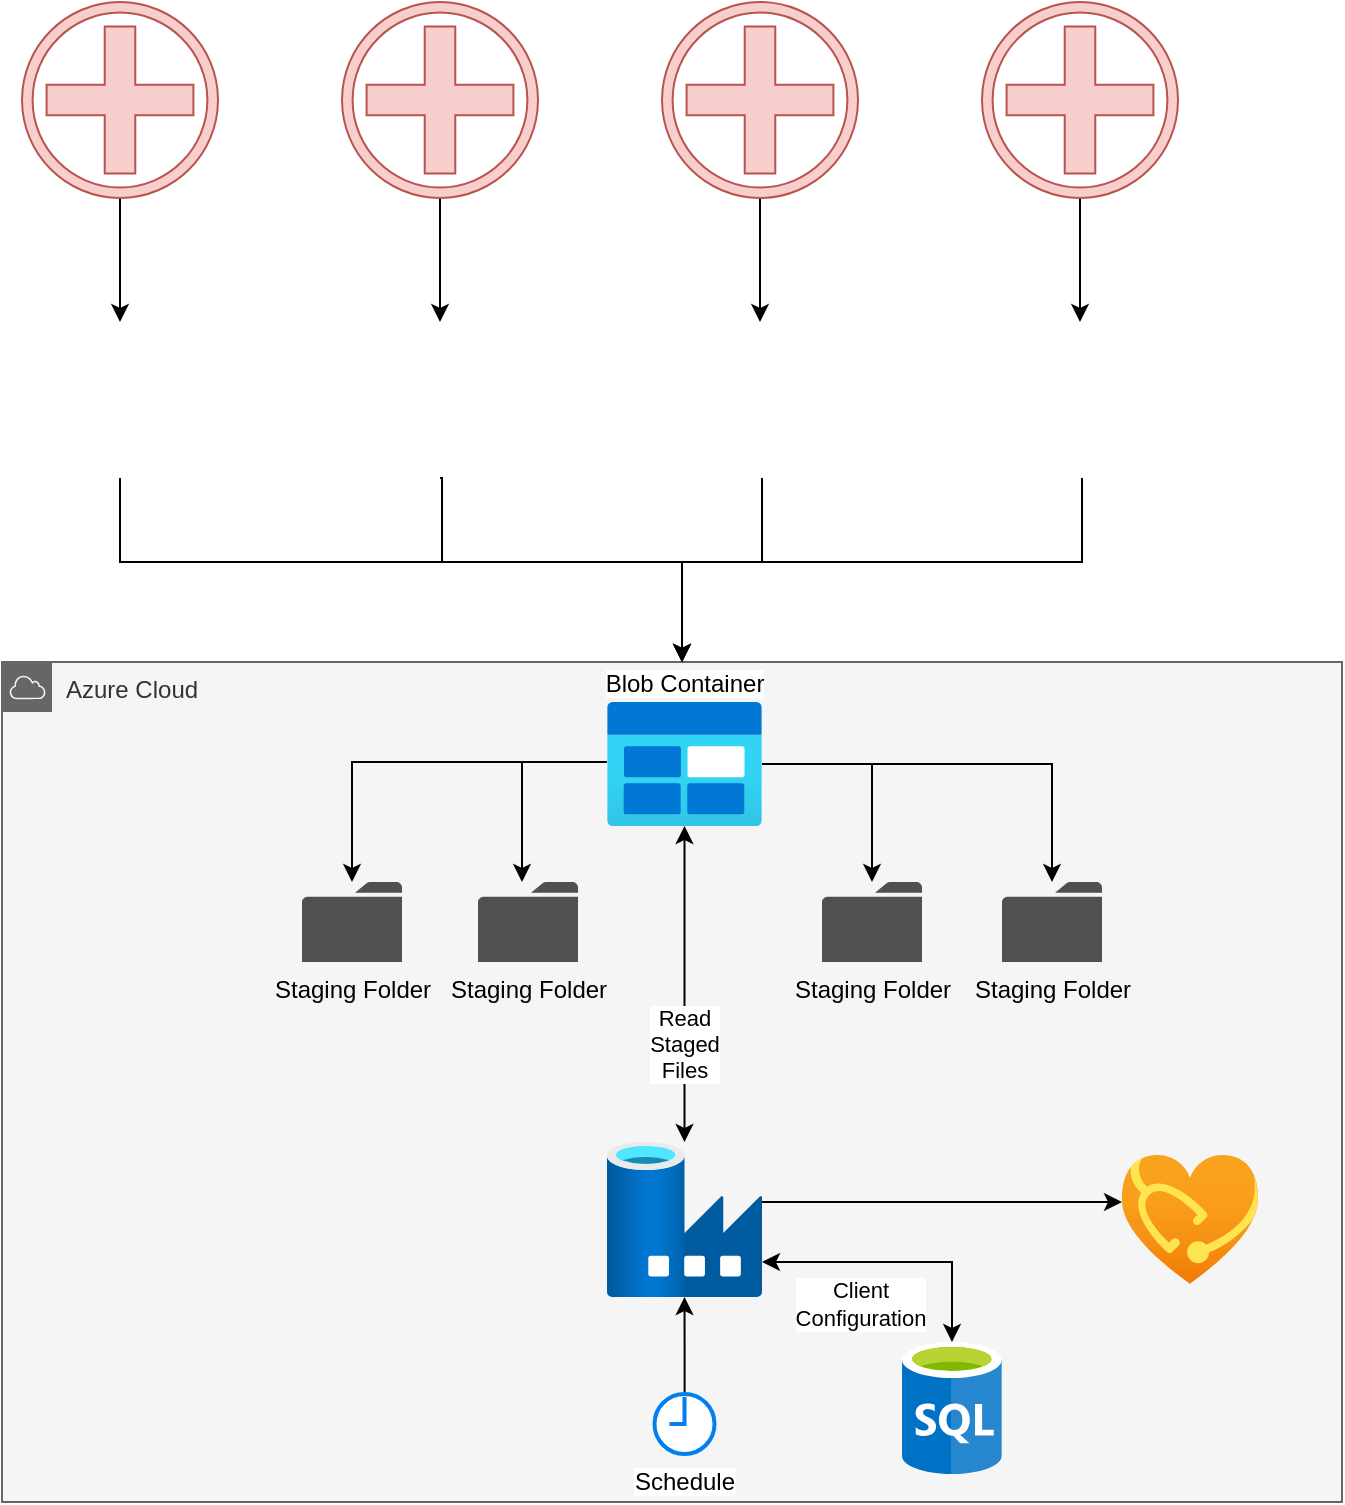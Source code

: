 <mxfile version="20.8.20" type="github">
  <diagram name="Page-1" id="RUEo9Bd7sD2gFJfadBwW">
    <mxGraphModel dx="1195" dy="663" grid="1" gridSize="10" guides="1" tooltips="1" connect="1" arrows="1" fold="1" page="1" pageScale="1" pageWidth="850" pageHeight="1100" math="0" shadow="0">
      <root>
        <mxCell id="0" />
        <mxCell id="1" parent="0" />
        <mxCell id="6us5kw_5sCQfG_1NJxVb-2" value="Azure Cloud" style="sketch=0;outlineConnect=0;html=1;whiteSpace=wrap;fontSize=12;fontStyle=0;shape=mxgraph.aws4.group;grIcon=mxgraph.aws4.group_aws_cloud;strokeColor=#666666;fillColor=#f5f5f5;verticalAlign=top;align=left;spacingLeft=30;dashed=0;fontColor=#333333;" vertex="1" parent="1">
          <mxGeometry x="80" y="430" width="670" height="420" as="geometry" />
        </mxCell>
        <mxCell id="6us5kw_5sCQfG_1NJxVb-26" style="edgeStyle=orthogonalEdgeStyle;rounded=0;orthogonalLoop=1;jettySize=auto;html=1;" edge="1" parent="1" source="6us5kw_5sCQfG_1NJxVb-1">
          <mxGeometry relative="1" as="geometry">
            <mxPoint x="420" y="430" as="targetPoint" />
            <Array as="points">
              <mxPoint x="139" y="380" />
              <mxPoint x="420" y="380" />
            </Array>
          </mxGeometry>
        </mxCell>
        <mxCell id="6us5kw_5sCQfG_1NJxVb-1" value="" style="shape=image;html=1;verticalAlign=top;verticalLabelPosition=bottom;labelBackgroundColor=#ffffff;imageAspect=0;aspect=fixed;image=https://cdn2.iconfinder.com/data/icons/whcompare-servers-web-hosting/50/sftp-128.png" vertex="1" parent="1">
          <mxGeometry x="100" y="260" width="78" height="78" as="geometry" />
        </mxCell>
        <mxCell id="6us5kw_5sCQfG_1NJxVb-19" style="edgeStyle=orthogonalEdgeStyle;rounded=0;orthogonalLoop=1;jettySize=auto;html=1;entryX=0.5;entryY=0;entryDx=0;entryDy=0;" edge="1" parent="1" source="6us5kw_5sCQfG_1NJxVb-4" target="6us5kw_5sCQfG_1NJxVb-1">
          <mxGeometry relative="1" as="geometry" />
        </mxCell>
        <mxCell id="6us5kw_5sCQfG_1NJxVb-4" value="" style="shape=mxgraph.signs.healthcare.hospital_1;html=1;pointerEvents=1;fillColor=#f8cecc;strokeColor=#b85450;verticalLabelPosition=bottom;verticalAlign=top;align=center;" vertex="1" parent="1">
          <mxGeometry x="90" y="100" width="98" height="98" as="geometry" />
        </mxCell>
        <mxCell id="6us5kw_5sCQfG_1NJxVb-27" style="edgeStyle=orthogonalEdgeStyle;rounded=0;orthogonalLoop=1;jettySize=auto;html=1;exitX=0.5;exitY=1;exitDx=0;exitDy=0;" edge="1" parent="1" source="6us5kw_5sCQfG_1NJxVb-11">
          <mxGeometry relative="1" as="geometry">
            <mxPoint x="420" y="430" as="targetPoint" />
            <Array as="points">
              <mxPoint x="300" y="338" />
              <mxPoint x="300" y="380" />
              <mxPoint x="420" y="380" />
            </Array>
          </mxGeometry>
        </mxCell>
        <mxCell id="6us5kw_5sCQfG_1NJxVb-11" value="" style="shape=image;html=1;verticalAlign=top;verticalLabelPosition=bottom;labelBackgroundColor=#ffffff;imageAspect=0;aspect=fixed;image=https://cdn2.iconfinder.com/data/icons/whcompare-servers-web-hosting/50/sftp-128.png" vertex="1" parent="1">
          <mxGeometry x="260" y="260" width="78" height="78" as="geometry" />
        </mxCell>
        <mxCell id="6us5kw_5sCQfG_1NJxVb-20" style="edgeStyle=orthogonalEdgeStyle;rounded=0;orthogonalLoop=1;jettySize=auto;html=1;" edge="1" parent="1" source="6us5kw_5sCQfG_1NJxVb-12" target="6us5kw_5sCQfG_1NJxVb-11">
          <mxGeometry relative="1" as="geometry" />
        </mxCell>
        <mxCell id="6us5kw_5sCQfG_1NJxVb-12" value="" style="shape=mxgraph.signs.healthcare.hospital_1;html=1;pointerEvents=1;fillColor=#f8cecc;strokeColor=#b85450;verticalLabelPosition=bottom;verticalAlign=top;align=center;" vertex="1" parent="1">
          <mxGeometry x="250" y="100" width="98" height="98" as="geometry" />
        </mxCell>
        <mxCell id="6us5kw_5sCQfG_1NJxVb-28" style="edgeStyle=orthogonalEdgeStyle;rounded=0;orthogonalLoop=1;jettySize=auto;html=1;" edge="1" parent="1" source="6us5kw_5sCQfG_1NJxVb-15">
          <mxGeometry relative="1" as="geometry">
            <mxPoint x="420" y="430" as="targetPoint" />
            <Array as="points">
              <mxPoint x="460" y="380" />
              <mxPoint x="420" y="380" />
            </Array>
          </mxGeometry>
        </mxCell>
        <mxCell id="6us5kw_5sCQfG_1NJxVb-15" value="" style="shape=image;html=1;verticalAlign=top;verticalLabelPosition=bottom;labelBackgroundColor=#ffffff;imageAspect=0;aspect=fixed;image=https://cdn2.iconfinder.com/data/icons/whcompare-servers-web-hosting/50/sftp-128.png" vertex="1" parent="1">
          <mxGeometry x="420" y="260" width="78" height="78" as="geometry" />
        </mxCell>
        <mxCell id="6us5kw_5sCQfG_1NJxVb-21" style="edgeStyle=orthogonalEdgeStyle;rounded=0;orthogonalLoop=1;jettySize=auto;html=1;entryX=0.5;entryY=0;entryDx=0;entryDy=0;" edge="1" parent="1" source="6us5kw_5sCQfG_1NJxVb-16" target="6us5kw_5sCQfG_1NJxVb-15">
          <mxGeometry relative="1" as="geometry" />
        </mxCell>
        <mxCell id="6us5kw_5sCQfG_1NJxVb-16" value="" style="shape=mxgraph.signs.healthcare.hospital_1;html=1;pointerEvents=1;fillColor=#f8cecc;strokeColor=#b85450;verticalLabelPosition=bottom;verticalAlign=top;align=center;" vertex="1" parent="1">
          <mxGeometry x="410" y="100" width="98" height="98" as="geometry" />
        </mxCell>
        <mxCell id="6us5kw_5sCQfG_1NJxVb-30" style="edgeStyle=orthogonalEdgeStyle;rounded=0;orthogonalLoop=1;jettySize=auto;html=1;" edge="1" parent="1" source="6us5kw_5sCQfG_1NJxVb-17">
          <mxGeometry relative="1" as="geometry">
            <mxPoint x="420" y="430" as="targetPoint" />
            <Array as="points">
              <mxPoint x="620" y="380" />
              <mxPoint x="420" y="380" />
            </Array>
          </mxGeometry>
        </mxCell>
        <mxCell id="6us5kw_5sCQfG_1NJxVb-17" value="" style="shape=image;html=1;verticalAlign=top;verticalLabelPosition=bottom;labelBackgroundColor=#ffffff;imageAspect=0;aspect=fixed;image=https://cdn2.iconfinder.com/data/icons/whcompare-servers-web-hosting/50/sftp-128.png" vertex="1" parent="1">
          <mxGeometry x="580" y="260" width="78" height="78" as="geometry" />
        </mxCell>
        <mxCell id="6us5kw_5sCQfG_1NJxVb-22" style="edgeStyle=orthogonalEdgeStyle;rounded=0;orthogonalLoop=1;jettySize=auto;html=1;entryX=0.5;entryY=0;entryDx=0;entryDy=0;" edge="1" parent="1" source="6us5kw_5sCQfG_1NJxVb-18" target="6us5kw_5sCQfG_1NJxVb-17">
          <mxGeometry relative="1" as="geometry" />
        </mxCell>
        <mxCell id="6us5kw_5sCQfG_1NJxVb-18" value="" style="shape=mxgraph.signs.healthcare.hospital_1;html=1;pointerEvents=1;fillColor=#f8cecc;strokeColor=#b85450;verticalLabelPosition=bottom;verticalAlign=top;align=center;" vertex="1" parent="1">
          <mxGeometry x="570" y="100" width="98" height="98" as="geometry" />
        </mxCell>
        <mxCell id="6us5kw_5sCQfG_1NJxVb-31" style="edgeStyle=orthogonalEdgeStyle;rounded=0;orthogonalLoop=1;jettySize=auto;html=1;" edge="1" parent="1" source="6us5kw_5sCQfG_1NJxVb-23" target="6us5kw_5sCQfG_1NJxVb-25">
          <mxGeometry relative="1" as="geometry">
            <Array as="points">
              <mxPoint x="255" y="480" />
            </Array>
          </mxGeometry>
        </mxCell>
        <mxCell id="6us5kw_5sCQfG_1NJxVb-36" style="edgeStyle=orthogonalEdgeStyle;rounded=0;orthogonalLoop=1;jettySize=auto;html=1;" edge="1" parent="1" source="6us5kw_5sCQfG_1NJxVb-23" target="6us5kw_5sCQfG_1NJxVb-33">
          <mxGeometry relative="1" as="geometry">
            <Array as="points">
              <mxPoint x="340" y="480" />
            </Array>
          </mxGeometry>
        </mxCell>
        <mxCell id="6us5kw_5sCQfG_1NJxVb-41" style="edgeStyle=orthogonalEdgeStyle;rounded=0;orthogonalLoop=1;jettySize=auto;html=1;" edge="1" parent="1" source="6us5kw_5sCQfG_1NJxVb-23" target="6us5kw_5sCQfG_1NJxVb-39">
          <mxGeometry relative="1" as="geometry" />
        </mxCell>
        <mxCell id="6us5kw_5sCQfG_1NJxVb-42" style="edgeStyle=orthogonalEdgeStyle;rounded=0;orthogonalLoop=1;jettySize=auto;html=1;" edge="1" parent="1" source="6us5kw_5sCQfG_1NJxVb-23" target="6us5kw_5sCQfG_1NJxVb-40">
          <mxGeometry relative="1" as="geometry" />
        </mxCell>
        <mxCell id="6us5kw_5sCQfG_1NJxVb-79" style="edgeStyle=orthogonalEdgeStyle;rounded=0;orthogonalLoop=1;jettySize=auto;html=1;startArrow=classic;startFill=1;" edge="1" parent="1" source="6us5kw_5sCQfG_1NJxVb-23" target="6us5kw_5sCQfG_1NJxVb-47">
          <mxGeometry relative="1" as="geometry" />
        </mxCell>
        <mxCell id="6us5kw_5sCQfG_1NJxVb-81" value="Read &lt;br&gt;Staged &lt;br&gt;Files" style="edgeLabel;html=1;align=center;verticalAlign=middle;resizable=0;points=[];" vertex="1" connectable="0" parent="6us5kw_5sCQfG_1NJxVb-79">
          <mxGeometry x="-0.198" y="4" relative="1" as="geometry">
            <mxPoint x="-5" y="45" as="offset" />
          </mxGeometry>
        </mxCell>
        <mxCell id="6us5kw_5sCQfG_1NJxVb-23" value="Blob Container" style="aspect=fixed;html=1;points=[];align=center;image;fontSize=12;image=img/lib/azure2/general/Blob_Block.svg;horizontal=1;verticalAlign=bottom;labelPosition=center;verticalLabelPosition=top;" vertex="1" parent="1">
          <mxGeometry x="382.5" y="450" width="77.5" height="62" as="geometry" />
        </mxCell>
        <mxCell id="6us5kw_5sCQfG_1NJxVb-25" value="Staging Folder" style="sketch=0;pointerEvents=1;shadow=0;dashed=0;html=1;strokeColor=none;fillColor=#505050;labelPosition=center;verticalLabelPosition=bottom;verticalAlign=top;outlineConnect=0;align=center;shape=mxgraph.office.concepts.folder;" vertex="1" parent="1">
          <mxGeometry x="230" y="540" width="50" height="40" as="geometry" />
        </mxCell>
        <mxCell id="6us5kw_5sCQfG_1NJxVb-33" value="Staging Folder" style="sketch=0;pointerEvents=1;shadow=0;dashed=0;html=1;strokeColor=none;fillColor=#505050;labelPosition=center;verticalLabelPosition=bottom;verticalAlign=top;outlineConnect=0;align=center;shape=mxgraph.office.concepts.folder;" vertex="1" parent="1">
          <mxGeometry x="318" y="540" width="50" height="40" as="geometry" />
        </mxCell>
        <mxCell id="6us5kw_5sCQfG_1NJxVb-39" value="Staging Folder" style="sketch=0;pointerEvents=1;shadow=0;dashed=0;html=1;strokeColor=none;fillColor=#505050;labelPosition=center;verticalLabelPosition=bottom;verticalAlign=top;outlineConnect=0;align=center;shape=mxgraph.office.concepts.folder;" vertex="1" parent="1">
          <mxGeometry x="490" y="540" width="50" height="40" as="geometry" />
        </mxCell>
        <mxCell id="6us5kw_5sCQfG_1NJxVb-40" value="Staging Folder" style="sketch=0;pointerEvents=1;shadow=0;dashed=0;html=1;strokeColor=none;fillColor=#505050;labelPosition=center;verticalLabelPosition=bottom;verticalAlign=top;outlineConnect=0;align=center;shape=mxgraph.office.concepts.folder;" vertex="1" parent="1">
          <mxGeometry x="580" y="540" width="50" height="40" as="geometry" />
        </mxCell>
        <mxCell id="6us5kw_5sCQfG_1NJxVb-74" style="edgeStyle=orthogonalEdgeStyle;rounded=0;orthogonalLoop=1;jettySize=auto;html=1;startArrow=classic;startFill=1;" edge="1" parent="1" source="6us5kw_5sCQfG_1NJxVb-47" target="6us5kw_5sCQfG_1NJxVb-73">
          <mxGeometry relative="1" as="geometry">
            <Array as="points">
              <mxPoint x="555" y="730" />
            </Array>
          </mxGeometry>
        </mxCell>
        <mxCell id="6us5kw_5sCQfG_1NJxVb-75" value="Client &lt;br&gt;Configuration" style="edgeLabel;html=1;align=center;verticalAlign=middle;resizable=0;points=[];" vertex="1" connectable="0" parent="6us5kw_5sCQfG_1NJxVb-74">
          <mxGeometry x="-0.105" y="-4" relative="1" as="geometry">
            <mxPoint x="-12" y="17" as="offset" />
          </mxGeometry>
        </mxCell>
        <mxCell id="6us5kw_5sCQfG_1NJxVb-83" style="edgeStyle=orthogonalEdgeStyle;rounded=0;orthogonalLoop=1;jettySize=auto;html=1;startArrow=none;startFill=0;" edge="1" parent="1" source="6us5kw_5sCQfG_1NJxVb-47" target="6us5kw_5sCQfG_1NJxVb-82">
          <mxGeometry relative="1" as="geometry">
            <Array as="points">
              <mxPoint x="550" y="700" />
              <mxPoint x="550" y="700" />
            </Array>
          </mxGeometry>
        </mxCell>
        <mxCell id="6us5kw_5sCQfG_1NJxVb-47" value="" style="aspect=fixed;html=1;points=[];align=center;image;fontSize=12;image=img/lib/azure2/databases/Data_Factory.svg;" vertex="1" parent="1">
          <mxGeometry x="382.5" y="670" width="77.5" height="77.5" as="geometry" />
        </mxCell>
        <mxCell id="6us5kw_5sCQfG_1NJxVb-56" style="edgeStyle=orthogonalEdgeStyle;rounded=0;orthogonalLoop=1;jettySize=auto;html=1;" edge="1" parent="1" source="6us5kw_5sCQfG_1NJxVb-55" target="6us5kw_5sCQfG_1NJxVb-47">
          <mxGeometry relative="1" as="geometry" />
        </mxCell>
        <mxCell id="6us5kw_5sCQfG_1NJxVb-55" value="Schedule" style="html=1;verticalLabelPosition=bottom;align=center;labelBackgroundColor=#ffffff;verticalAlign=top;strokeWidth=2;strokeColor=#0080F0;shadow=0;dashed=0;shape=mxgraph.ios7.icons.clock;" vertex="1" parent="1">
          <mxGeometry x="406.25" y="796" width="30" height="30" as="geometry" />
        </mxCell>
        <mxCell id="6us5kw_5sCQfG_1NJxVb-73" value="" style="sketch=0;aspect=fixed;html=1;points=[];align=center;image;fontSize=12;image=img/lib/mscae/SQL_Database_generic.svg;" vertex="1" parent="1">
          <mxGeometry x="529.84" y="770" width="50.16" height="66" as="geometry" />
        </mxCell>
        <mxCell id="6us5kw_5sCQfG_1NJxVb-82" value="" style="aspect=fixed;html=1;points=[];align=center;image;fontSize=12;image=img/lib/azure2/integration/Azure_API_for_FHIR.svg;" vertex="1" parent="1">
          <mxGeometry x="640" y="676.15" width="68" height="65.2" as="geometry" />
        </mxCell>
      </root>
    </mxGraphModel>
  </diagram>
</mxfile>
